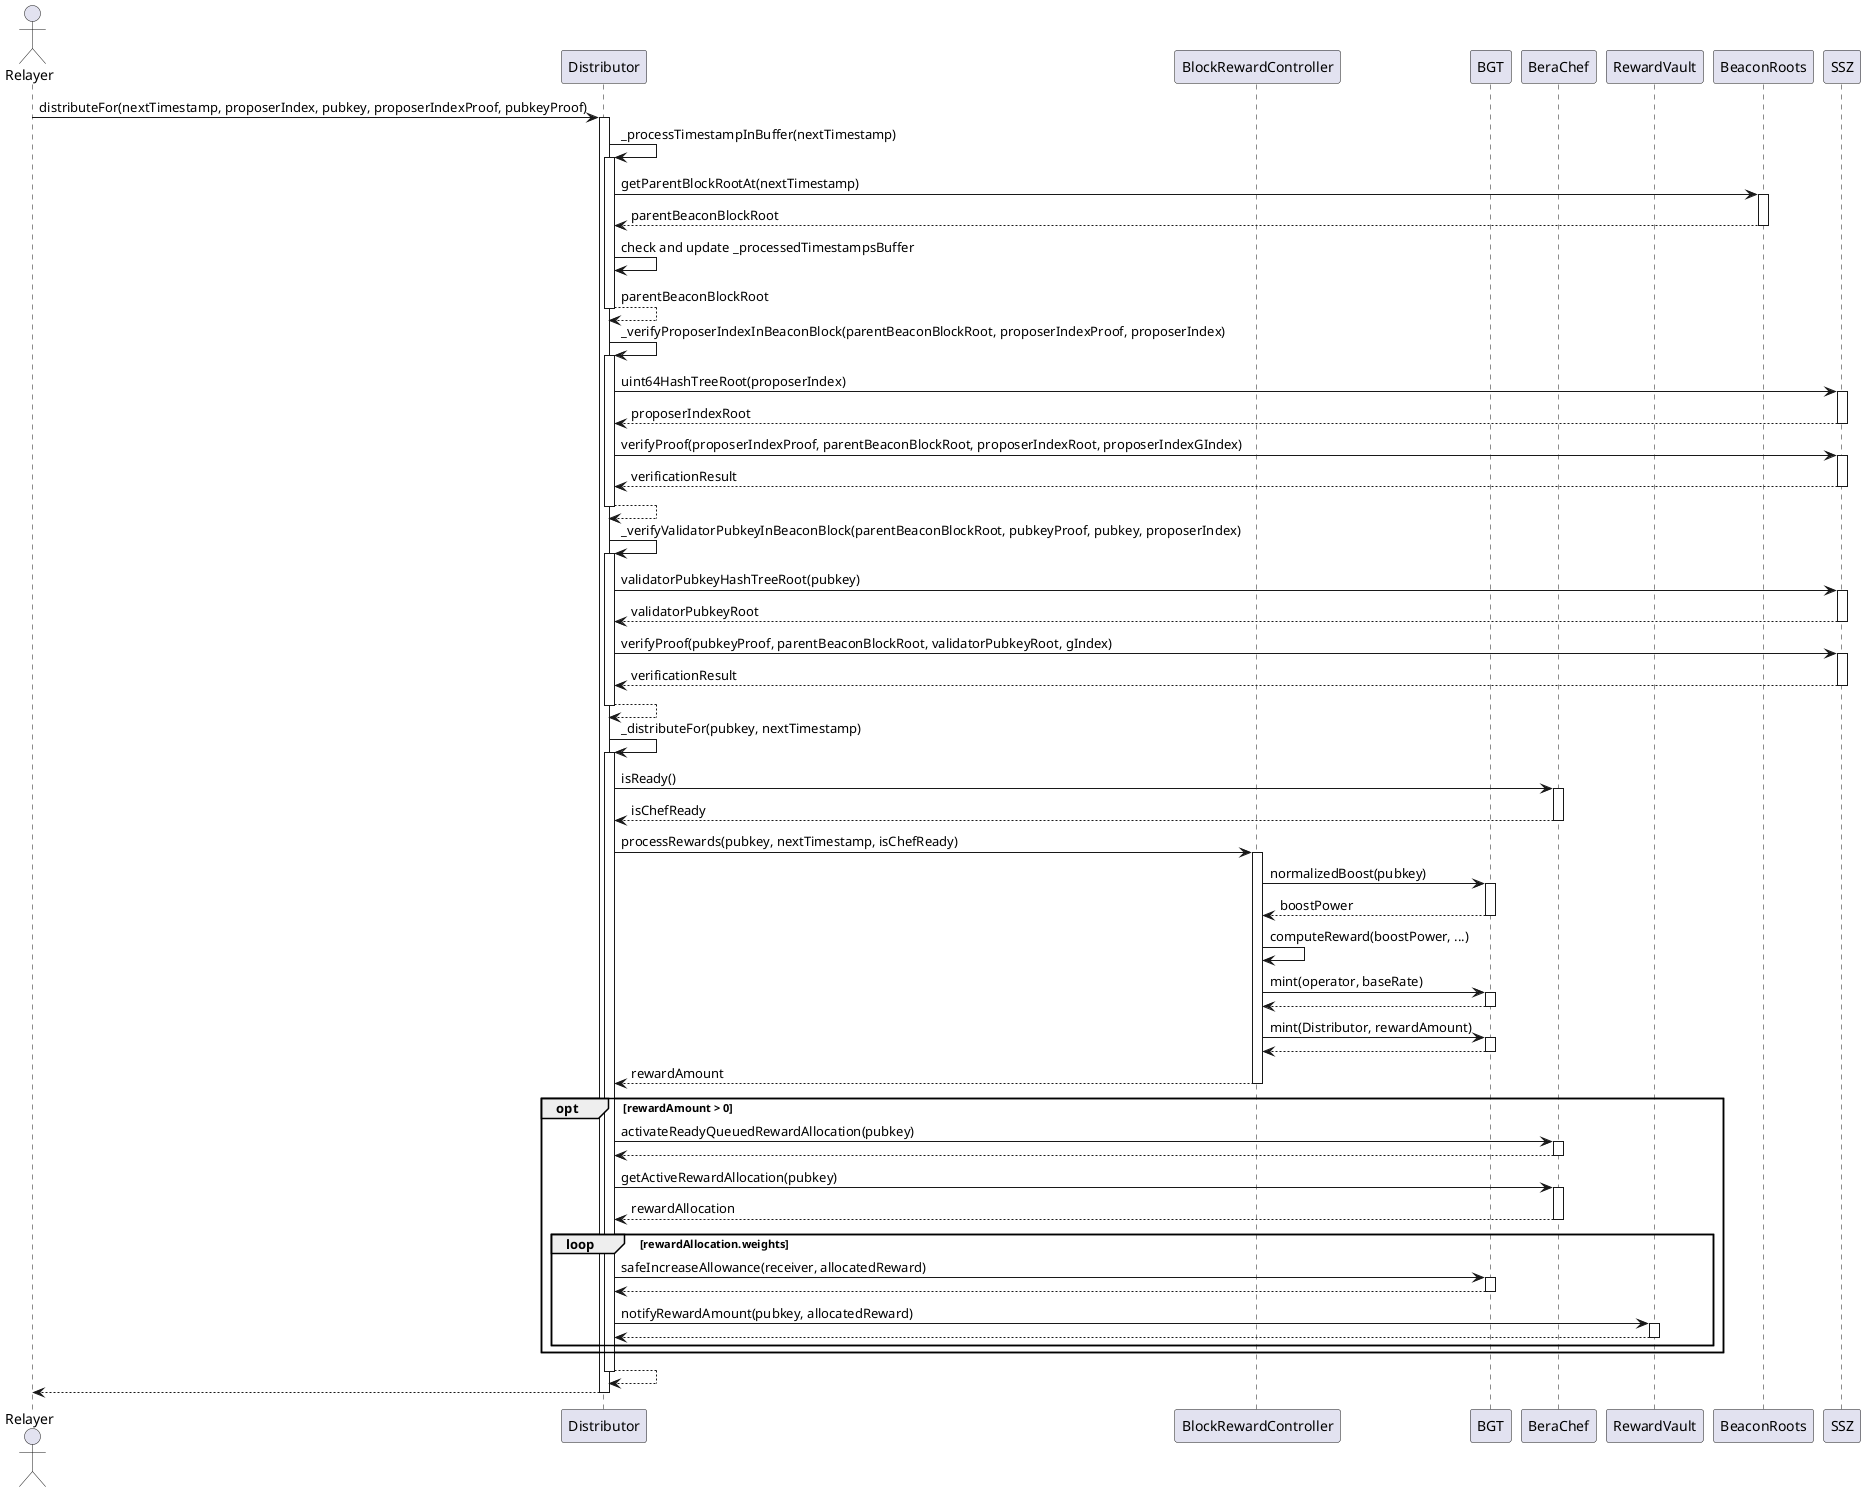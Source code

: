 @startuml Distributor_Sequence

actor Relayer
participant Dist as "Distributor"
participant BRC as "BlockRewardController"
participant BGT as "BGT"
participant Chef as "BeraChef"
participant Vault as "RewardVault"
participant BeaconRootsLib as "BeaconRoots"
participant SSZLib as "SSZ"

Relayer -> Dist : distributeFor(nextTimestamp, proposerIndex, pubkey, proposerIndexProof, pubkeyProof)
activate Dist

Dist -> Dist : _processTimestampInBuffer(nextTimestamp)
activate Dist
Dist -> BeaconRootsLib : getParentBlockRootAt(nextTimestamp)
activate BeaconRootsLib
BeaconRootsLib --> Dist : parentBeaconBlockRoot
deactivate BeaconRootsLib
Dist -> Dist : check and update _processedTimestampsBuffer
Dist --> Dist : parentBeaconBlockRoot
deactivate Dist

Dist -> Dist : _verifyProposerIndexInBeaconBlock(parentBeaconBlockRoot, proposerIndexProof, proposerIndex)
activate Dist
Dist -> SSZLib : uint64HashTreeRoot(proposerIndex)
activate SSZLib
SSZLib --> Dist : proposerIndexRoot
deactivate SSZLib
Dist -> SSZLib : verifyProof(proposerIndexProof, parentBeaconBlockRoot, proposerIndexRoot, proposerIndexGIndex)
activate SSZLib
SSZLib --> Dist : verificationResult
deactivate SSZLib
Dist --> Dist
deactivate Dist

Dist -> Dist : _verifyValidatorPubkeyInBeaconBlock(parentBeaconBlockRoot, pubkeyProof, pubkey, proposerIndex)
activate Dist
Dist -> SSZLib : validatorPubkeyHashTreeRoot(pubkey)
activate SSZLib
SSZLib --> Dist : validatorPubkeyRoot
deactivate SSZLib
Dist -> SSZLib : verifyProof(pubkeyProof, parentBeaconBlockRoot, validatorPubkeyRoot, gIndex)
activate SSZLib
SSZLib --> Dist : verificationResult
deactivate SSZLib
Dist --> Dist
deactivate Dist

Dist -> Dist : _distributeFor(pubkey, nextTimestamp)
activate Dist
Dist -> Chef : isReady()
activate Chef
Chef --> Dist : isChefReady
deactivate Chef

Dist -> BRC : processRewards(pubkey, nextTimestamp, isChefReady)
activate BRC
BRC -> BGT : normalizedBoost(pubkey)
activate BGT
BGT --> BRC : boostPower
deactivate BGT
BRC -> BRC : computeReward(boostPower, ...)
BRC -> BGT : mint(operator, baseRate)
activate BGT
BGT --> BRC
deactivate BGT
BRC -> BGT : mint(Distributor, rewardAmount)
activate BGT
BGT --> BRC
deactivate BGT
BRC --> Dist : rewardAmount
deactivate BRC

opt rewardAmount > 0
    Dist -> Chef : activateReadyQueuedRewardAllocation(pubkey)
    activate Chef
    Chef --> Dist
    deactivate Chef
    Dist -> Chef : getActiveRewardAllocation(pubkey)
    activate Chef
    Chef --> Dist : rewardAllocation
    deactivate Chef

    loop rewardAllocation.weights
        Dist -> BGT : safeIncreaseAllowance(receiver, allocatedReward)
        activate BGT
        BGT --> Dist
        deactivate BGT
        Dist -> Vault : notifyRewardAmount(pubkey, allocatedReward)
        activate Vault
        Vault --> Dist
        deactivate Vault
    end
end

Dist --> Dist
deactivate Dist

Dist --> Relayer
deactivate Dist

@enduml 